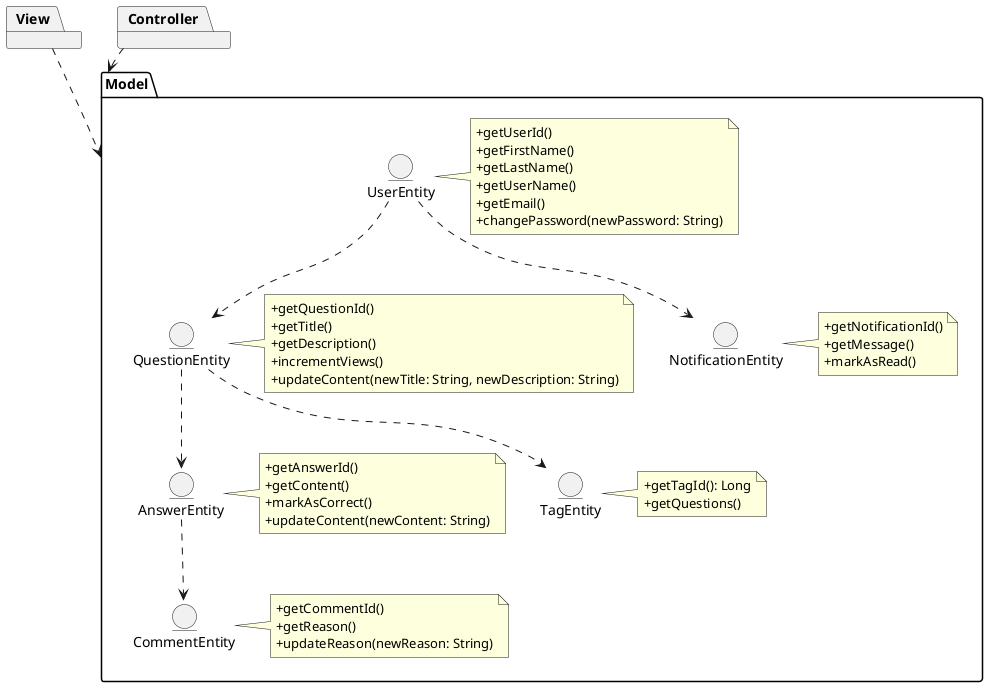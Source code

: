 @startuml

package View {
}

package Controller {
}

View ..> Model
Controller ..> Model

package Model {
    entity UserEntity as UserEntity
    note right of UserEntity
        +getUserId()
        +getFirstName()
        +getLastName()
        +getUserName()
        +getEmail()
        +changePassword(newPassword: String)
    end note

    entity QuestionEntity as QuestionEntity
    note right of QuestionEntity
        +getQuestionId()
        +getTitle()
        +getDescription()
        +incrementViews()
        +updateContent(newTitle: String, newDescription: String)
    end note

    entity AnswerEntity as AnswerEntity
    note right of AnswerEntity
        +getAnswerId()
        +getContent()
        +markAsCorrect()
        +updateContent(newContent: String)
    end note

    entity CommentEntity as CommentEntity
    note right of CommentEntity
        +getCommentId()
        +getReason()
        +updateReason(newReason: String)
    end note

    entity NotificationEntity as NotificationEntity
    note right of NotificationEntity
        +getNotificationId()
        +getMessage()
        +markAsRead()
    end note

    entity TagEntity as TagEntity
        note right of TagEntity
            +getTagId(): Long
            +getQuestions()
        end note

    UserEntity ..> QuestionEntity
    QuestionEntity ..> AnswerEntity
    QuestionEntity ..> TagEntity
    AnswerEntity ..> CommentEntity
    UserEntity ..> NotificationEntity
}


@enduml
